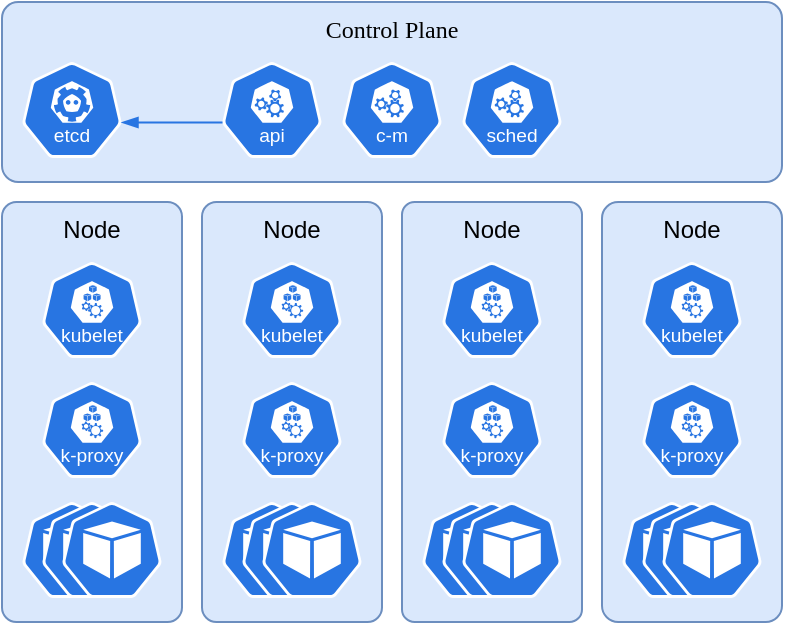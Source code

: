 <mxfile version="25.0.3">
  <diagram name="Page-1" id="6w3Nn8mPZokH5K6b7TAQ">
    <mxGraphModel dx="1150" dy="463" grid="1" gridSize="10" guides="1" tooltips="1" connect="1" arrows="1" fold="1" page="1" pageScale="1" pageWidth="827" pageHeight="1169" math="0" shadow="0">
      <root>
        <mxCell id="0" />
        <mxCell id="1" parent="0" />
        <mxCell id="OOeiIcqSMya32nPRaJqt-1" value="Control Plane" style="rounded=1;whiteSpace=wrap;html=1;fillColor=#dae8fc;strokeColor=#6c8ebf;verticalAlign=top;fontFamily=Verdana;arcSize=9;" parent="1" vertex="1">
          <mxGeometry x="210" y="340" width="390" height="90" as="geometry" />
        </mxCell>
        <mxCell id="OOeiIcqSMya32nPRaJqt-2" value="Node" style="rounded=1;whiteSpace=wrap;html=1;fillColor=#dae8fc;strokeColor=#6c8ebf;verticalAlign=top;arcSize=8;" parent="1" vertex="1">
          <mxGeometry x="210" y="440" width="90" height="210" as="geometry" />
        </mxCell>
        <mxCell id="OOeiIcqSMya32nPRaJqt-13" value="" style="aspect=fixed;sketch=0;html=1;dashed=0;whitespace=wrap;verticalLabelPosition=bottom;verticalAlign=top;fillColor=#2875E2;strokeColor=#ffffff;points=[[0.005,0.63,0],[0.1,0.2,0],[0.9,0.2,0],[0.5,0,0],[0.995,0.63,0],[0.72,0.99,0],[0.5,1,0],[0.28,0.99,0]];shape=mxgraph.kubernetes.icon2;prIcon=pod;rounded=1;" parent="1" vertex="1">
          <mxGeometry x="220" y="590" width="50" height="48" as="geometry" />
        </mxCell>
        <mxCell id="OOeiIcqSMya32nPRaJqt-14" value="Node" style="rounded=1;whiteSpace=wrap;html=1;fillColor=#dae8fc;strokeColor=#6c8ebf;verticalAlign=top;arcSize=8;" parent="1" vertex="1">
          <mxGeometry x="310" y="440" width="90" height="210" as="geometry" />
        </mxCell>
        <mxCell id="OOeiIcqSMya32nPRaJqt-18" value="Node" style="rounded=1;whiteSpace=wrap;html=1;fillColor=#dae8fc;strokeColor=#6c8ebf;verticalAlign=top;arcSize=7;" parent="1" vertex="1">
          <mxGeometry x="410" y="440" width="90" height="210" as="geometry" />
        </mxCell>
        <mxCell id="OOeiIcqSMya32nPRaJqt-22" value="Node" style="rounded=1;whiteSpace=wrap;html=1;fillColor=#dae8fc;strokeColor=#6c8ebf;verticalAlign=top;arcSize=9;" parent="1" vertex="1">
          <mxGeometry x="510" y="440" width="90" height="210" as="geometry" />
        </mxCell>
        <mxCell id="OOeiIcqSMya32nPRaJqt-27" value="" style="aspect=fixed;sketch=0;html=1;dashed=0;whitespace=wrap;verticalLabelPosition=bottom;verticalAlign=top;fillColor=#2875E2;strokeColor=#ffffff;points=[[0.005,0.63,0],[0.1,0.2,0],[0.9,0.2,0],[0.5,0,0],[0.995,0.63,0],[0.72,0.99,0],[0.5,1,0],[0.28,0.99,0]];shape=mxgraph.kubernetes.icon2;kubernetesLabel=1;prIcon=kubelet;rounded=1;" parent="1" vertex="1">
          <mxGeometry x="230" y="470" width="50" height="48" as="geometry" />
        </mxCell>
        <mxCell id="OOeiIcqSMya32nPRaJqt-28" value="" style="aspect=fixed;sketch=0;html=1;dashed=0;whitespace=wrap;verticalLabelPosition=bottom;verticalAlign=top;fillColor=#2875E2;strokeColor=#ffffff;points=[[0.005,0.63,0],[0.1,0.2,0],[0.9,0.2,0],[0.5,0,0],[0.995,0.63,0],[0.72,0.99,0],[0.5,1,0],[0.28,0.99,0]];shape=mxgraph.kubernetes.icon2;kubernetesLabel=1;prIcon=k_proxy;rounded=1;" parent="1" vertex="1">
          <mxGeometry x="230" y="530" width="50" height="48" as="geometry" />
        </mxCell>
        <mxCell id="OOeiIcqSMya32nPRaJqt-29" value="" style="aspect=fixed;sketch=0;html=1;dashed=0;whitespace=wrap;verticalLabelPosition=bottom;verticalAlign=top;fillColor=#2875E2;strokeColor=#ffffff;points=[[0.005,0.63,0],[0.1,0.2,0],[0.9,0.2,0],[0.5,0,0],[0.995,0.63,0],[0.72,0.99,0],[0.5,1,0],[0.28,0.99,0]];shape=mxgraph.kubernetes.icon2;kubernetesLabel=1;prIcon=api;rounded=1;" parent="1" vertex="1">
          <mxGeometry x="320" y="370" width="50" height="48" as="geometry" />
        </mxCell>
        <mxCell id="OOeiIcqSMya32nPRaJqt-30" value="" style="aspect=fixed;sketch=0;html=1;dashed=0;whitespace=wrap;verticalLabelPosition=bottom;verticalAlign=top;fillColor=#2875E2;strokeColor=#ffffff;points=[[0.005,0.63,0],[0.1,0.2,0],[0.9,0.2,0],[0.5,0,0],[0.995,0.63,0],[0.72,0.99,0],[0.5,1,0],[0.28,0.99,0]];shape=mxgraph.kubernetes.icon2;kubernetesLabel=1;prIcon=c_m;rounded=1;" parent="1" vertex="1">
          <mxGeometry x="380" y="370" width="50" height="48" as="geometry" />
        </mxCell>
        <mxCell id="OOeiIcqSMya32nPRaJqt-31" value="" style="aspect=fixed;sketch=0;html=1;dashed=0;whitespace=wrap;verticalLabelPosition=bottom;verticalAlign=top;fillColor=#2875E2;strokeColor=#ffffff;points=[[0.005,0.63,0],[0.1,0.2,0],[0.9,0.2,0],[0.5,0,0],[0.995,0.63,0],[0.72,0.99,0],[0.5,1,0],[0.28,0.99,0]];shape=mxgraph.kubernetes.icon2;kubernetesLabel=1;prIcon=sched;rounded=1;" parent="1" vertex="1">
          <mxGeometry x="440" y="370" width="50" height="48" as="geometry" />
        </mxCell>
        <mxCell id="OOeiIcqSMya32nPRaJqt-32" value="" style="aspect=fixed;sketch=0;html=1;dashed=0;whitespace=wrap;verticalLabelPosition=bottom;verticalAlign=top;fillColor=#2875E2;strokeColor=#ffffff;points=[[0.005,0.63,0],[0.1,0.2,0],[0.9,0.2,0],[0.5,0,0],[0.995,0.63,0],[0.72,0.99,0],[0.5,1,0],[0.28,0.99,0]];shape=mxgraph.kubernetes.icon2;prIcon=pod;rounded=1;" parent="1" vertex="1">
          <mxGeometry x="230" y="590" width="50" height="48" as="geometry" />
        </mxCell>
        <mxCell id="OOeiIcqSMya32nPRaJqt-33" value="" style="aspect=fixed;sketch=0;html=1;dashed=0;whitespace=wrap;verticalLabelPosition=bottom;verticalAlign=top;fillColor=#2875E2;strokeColor=#ffffff;points=[[0.005,0.63,0],[0.1,0.2,0],[0.9,0.2,0],[0.5,0,0],[0.995,0.63,0],[0.72,0.99,0],[0.5,1,0],[0.28,0.99,0]];shape=mxgraph.kubernetes.icon2;prIcon=pod;rounded=1;" parent="1" vertex="1">
          <mxGeometry x="240" y="590" width="50" height="48" as="geometry" />
        </mxCell>
        <mxCell id="OOeiIcqSMya32nPRaJqt-34" value="" style="aspect=fixed;sketch=0;html=1;dashed=0;whitespace=wrap;verticalLabelPosition=bottom;verticalAlign=top;fillColor=#2875E2;strokeColor=#ffffff;points=[[0.005,0.63,0],[0.1,0.2,0],[0.9,0.2,0],[0.5,0,0],[0.995,0.63,0],[0.72,0.99,0],[0.5,1,0],[0.28,0.99,0]];shape=mxgraph.kubernetes.icon2;prIcon=pod;rounded=1;" parent="1" vertex="1">
          <mxGeometry x="320" y="590" width="50" height="48" as="geometry" />
        </mxCell>
        <mxCell id="OOeiIcqSMya32nPRaJqt-35" value="" style="aspect=fixed;sketch=0;html=1;dashed=0;whitespace=wrap;verticalLabelPosition=bottom;verticalAlign=top;fillColor=#2875E2;strokeColor=#ffffff;points=[[0.005,0.63,0],[0.1,0.2,0],[0.9,0.2,0],[0.5,0,0],[0.995,0.63,0],[0.72,0.99,0],[0.5,1,0],[0.28,0.99,0]];shape=mxgraph.kubernetes.icon2;prIcon=pod;rounded=1;" parent="1" vertex="1">
          <mxGeometry x="330" y="590" width="50" height="48" as="geometry" />
        </mxCell>
        <mxCell id="OOeiIcqSMya32nPRaJqt-36" value="" style="aspect=fixed;sketch=0;html=1;dashed=0;whitespace=wrap;verticalLabelPosition=bottom;verticalAlign=top;fillColor=#2875E2;strokeColor=#ffffff;points=[[0.005,0.63,0],[0.1,0.2,0],[0.9,0.2,0],[0.5,0,0],[0.995,0.63,0],[0.72,0.99,0],[0.5,1,0],[0.28,0.99,0]];shape=mxgraph.kubernetes.icon2;prIcon=pod;rounded=1;" parent="1" vertex="1">
          <mxGeometry x="340" y="590" width="50" height="48" as="geometry" />
        </mxCell>
        <mxCell id="OOeiIcqSMya32nPRaJqt-37" value="" style="aspect=fixed;sketch=0;html=1;dashed=0;whitespace=wrap;verticalLabelPosition=bottom;verticalAlign=top;fillColor=#2875E2;strokeColor=#ffffff;points=[[0.005,0.63,0],[0.1,0.2,0],[0.9,0.2,0],[0.5,0,0],[0.995,0.63,0],[0.72,0.99,0],[0.5,1,0],[0.28,0.99,0]];shape=mxgraph.kubernetes.icon2;prIcon=pod;rounded=1;" parent="1" vertex="1">
          <mxGeometry x="420" y="590" width="50" height="48" as="geometry" />
        </mxCell>
        <mxCell id="OOeiIcqSMya32nPRaJqt-38" value="" style="aspect=fixed;sketch=0;html=1;dashed=0;whitespace=wrap;verticalLabelPosition=bottom;verticalAlign=top;fillColor=#2875E2;strokeColor=#ffffff;points=[[0.005,0.63,0],[0.1,0.2,0],[0.9,0.2,0],[0.5,0,0],[0.995,0.63,0],[0.72,0.99,0],[0.5,1,0],[0.28,0.99,0]];shape=mxgraph.kubernetes.icon2;prIcon=pod;rounded=1;" parent="1" vertex="1">
          <mxGeometry x="430" y="590" width="50" height="48" as="geometry" />
        </mxCell>
        <mxCell id="OOeiIcqSMya32nPRaJqt-39" value="" style="aspect=fixed;sketch=0;html=1;dashed=0;whitespace=wrap;verticalLabelPosition=bottom;verticalAlign=top;fillColor=#2875E2;strokeColor=#ffffff;points=[[0.005,0.63,0],[0.1,0.2,0],[0.9,0.2,0],[0.5,0,0],[0.995,0.63,0],[0.72,0.99,0],[0.5,1,0],[0.28,0.99,0]];shape=mxgraph.kubernetes.icon2;prIcon=pod;rounded=1;" parent="1" vertex="1">
          <mxGeometry x="440" y="590" width="50" height="48" as="geometry" />
        </mxCell>
        <mxCell id="OOeiIcqSMya32nPRaJqt-40" value="" style="aspect=fixed;sketch=0;html=1;dashed=0;whitespace=wrap;verticalLabelPosition=bottom;verticalAlign=top;fillColor=#2875E2;strokeColor=#ffffff;points=[[0.005,0.63,0],[0.1,0.2,0],[0.9,0.2,0],[0.5,0,0],[0.995,0.63,0],[0.72,0.99,0],[0.5,1,0],[0.28,0.99,0]];shape=mxgraph.kubernetes.icon2;prIcon=pod;rounded=1;" parent="1" vertex="1">
          <mxGeometry x="520" y="590" width="50" height="48" as="geometry" />
        </mxCell>
        <mxCell id="OOeiIcqSMya32nPRaJqt-41" value="" style="aspect=fixed;sketch=0;html=1;dashed=0;whitespace=wrap;verticalLabelPosition=bottom;verticalAlign=top;fillColor=#2875E2;strokeColor=#ffffff;points=[[0.005,0.63,0],[0.1,0.2,0],[0.9,0.2,0],[0.5,0,0],[0.995,0.63,0],[0.72,0.99,0],[0.5,1,0],[0.28,0.99,0]];shape=mxgraph.kubernetes.icon2;prIcon=pod;rounded=1;" parent="1" vertex="1">
          <mxGeometry x="530" y="590" width="50" height="48" as="geometry" />
        </mxCell>
        <mxCell id="OOeiIcqSMya32nPRaJqt-42" value="" style="aspect=fixed;sketch=0;html=1;dashed=0;whitespace=wrap;verticalLabelPosition=bottom;verticalAlign=top;fillColor=#2875E2;strokeColor=#ffffff;points=[[0.005,0.63,0],[0.1,0.2,0],[0.9,0.2,0],[0.5,0,0],[0.995,0.63,0],[0.72,0.99,0],[0.5,1,0],[0.28,0.99,0]];shape=mxgraph.kubernetes.icon2;prIcon=pod;rounded=1;" parent="1" vertex="1">
          <mxGeometry x="540" y="590" width="50" height="48" as="geometry" />
        </mxCell>
        <mxCell id="OOeiIcqSMya32nPRaJqt-43" value="" style="aspect=fixed;sketch=0;html=1;dashed=0;whitespace=wrap;verticalLabelPosition=bottom;verticalAlign=top;fillColor=#2875E2;strokeColor=#ffffff;points=[[0.005,0.63,0],[0.1,0.2,0],[0.9,0.2,0],[0.5,0,0],[0.995,0.63,0],[0.72,0.99,0],[0.5,1,0],[0.28,0.99,0]];shape=mxgraph.kubernetes.icon2;kubernetesLabel=1;prIcon=k_proxy;rounded=1;" parent="1" vertex="1">
          <mxGeometry x="330" y="530" width="50" height="48" as="geometry" />
        </mxCell>
        <mxCell id="OOeiIcqSMya32nPRaJqt-44" value="" style="aspect=fixed;sketch=0;html=1;dashed=0;whitespace=wrap;verticalLabelPosition=bottom;verticalAlign=top;fillColor=#2875E2;strokeColor=#ffffff;points=[[0.005,0.63,0],[0.1,0.2,0],[0.9,0.2,0],[0.5,0,0],[0.995,0.63,0],[0.72,0.99,0],[0.5,1,0],[0.28,0.99,0]];shape=mxgraph.kubernetes.icon2;kubernetesLabel=1;prIcon=k_proxy;rounded=1;" parent="1" vertex="1">
          <mxGeometry x="430" y="530" width="50" height="48" as="geometry" />
        </mxCell>
        <mxCell id="OOeiIcqSMya32nPRaJqt-45" value="" style="aspect=fixed;sketch=0;html=1;dashed=0;whitespace=wrap;verticalLabelPosition=bottom;verticalAlign=top;fillColor=#2875E2;strokeColor=#ffffff;points=[[0.005,0.63,0],[0.1,0.2,0],[0.9,0.2,0],[0.5,0,0],[0.995,0.63,0],[0.72,0.99,0],[0.5,1,0],[0.28,0.99,0]];shape=mxgraph.kubernetes.icon2;kubernetesLabel=1;prIcon=k_proxy;rounded=1;" parent="1" vertex="1">
          <mxGeometry x="530" y="530" width="50" height="48" as="geometry" />
        </mxCell>
        <mxCell id="OOeiIcqSMya32nPRaJqt-46" value="" style="aspect=fixed;sketch=0;html=1;dashed=0;whitespace=wrap;verticalLabelPosition=bottom;verticalAlign=top;fillColor=#2875E2;strokeColor=#ffffff;points=[[0.005,0.63,0],[0.1,0.2,0],[0.9,0.2,0],[0.5,0,0],[0.995,0.63,0],[0.72,0.99,0],[0.5,1,0],[0.28,0.99,0]];shape=mxgraph.kubernetes.icon2;kubernetesLabel=1;prIcon=kubelet;rounded=1;" parent="1" vertex="1">
          <mxGeometry x="330" y="470" width="50" height="48" as="geometry" />
        </mxCell>
        <mxCell id="OOeiIcqSMya32nPRaJqt-47" value="" style="aspect=fixed;sketch=0;html=1;dashed=0;whitespace=wrap;verticalLabelPosition=bottom;verticalAlign=top;fillColor=#2875E2;strokeColor=#ffffff;points=[[0.005,0.63,0],[0.1,0.2,0],[0.9,0.2,0],[0.5,0,0],[0.995,0.63,0],[0.72,0.99,0],[0.5,1,0],[0.28,0.99,0]];shape=mxgraph.kubernetes.icon2;kubernetesLabel=1;prIcon=kubelet;rounded=1;" parent="1" vertex="1">
          <mxGeometry x="430" y="470" width="50" height="48" as="geometry" />
        </mxCell>
        <mxCell id="OOeiIcqSMya32nPRaJqt-48" value="" style="aspect=fixed;sketch=0;html=1;dashed=0;whitespace=wrap;verticalLabelPosition=bottom;verticalAlign=top;fillColor=#2875E2;strokeColor=#ffffff;points=[[0.005,0.63,0],[0.1,0.2,0],[0.9,0.2,0],[0.5,0,0],[0.995,0.63,0],[0.72,0.99,0],[0.5,1,0],[0.28,0.99,0]];shape=mxgraph.kubernetes.icon2;kubernetesLabel=1;prIcon=kubelet;rounded=1;" parent="1" vertex="1">
          <mxGeometry x="530" y="470" width="50" height="48" as="geometry" />
        </mxCell>
        <mxCell id="FfEMjMh3a-kymr1CWgue-1" value="" style="aspect=fixed;sketch=0;html=1;dashed=0;whitespace=wrap;verticalLabelPosition=bottom;verticalAlign=top;fillColor=#2875E2;strokeColor=#ffffff;points=[[0.005,0.63,0],[0.1,0.2,0],[0.9,0.2,0],[0.5,0,0],[0.995,0.63,0],[0.72,0.99,0],[0.5,1,0],[0.28,0.99,0]];shape=mxgraph.kubernetes.icon2;kubernetesLabel=1;prIcon=etcd" vertex="1" parent="1">
          <mxGeometry x="220" y="370" width="50" height="48" as="geometry" />
        </mxCell>
        <mxCell id="FfEMjMh3a-kymr1CWgue-2" value="" style="endArrow=none;html=1;rounded=0;exitX=0.995;exitY=0.63;exitDx=0;exitDy=0;exitPerimeter=0;entryX=0.005;entryY=0.63;entryDx=0;entryDy=0;entryPerimeter=0;strokeWidth=1;startArrow=blockThin;startFill=1;strokeColor=#2875E2;" edge="1" parent="1" source="FfEMjMh3a-kymr1CWgue-1" target="OOeiIcqSMya32nPRaJqt-29">
          <mxGeometry width="50" height="50" relative="1" as="geometry">
            <mxPoint x="330" y="320" as="sourcePoint" />
            <mxPoint x="380" y="270" as="targetPoint" />
          </mxGeometry>
        </mxCell>
      </root>
    </mxGraphModel>
  </diagram>
</mxfile>
